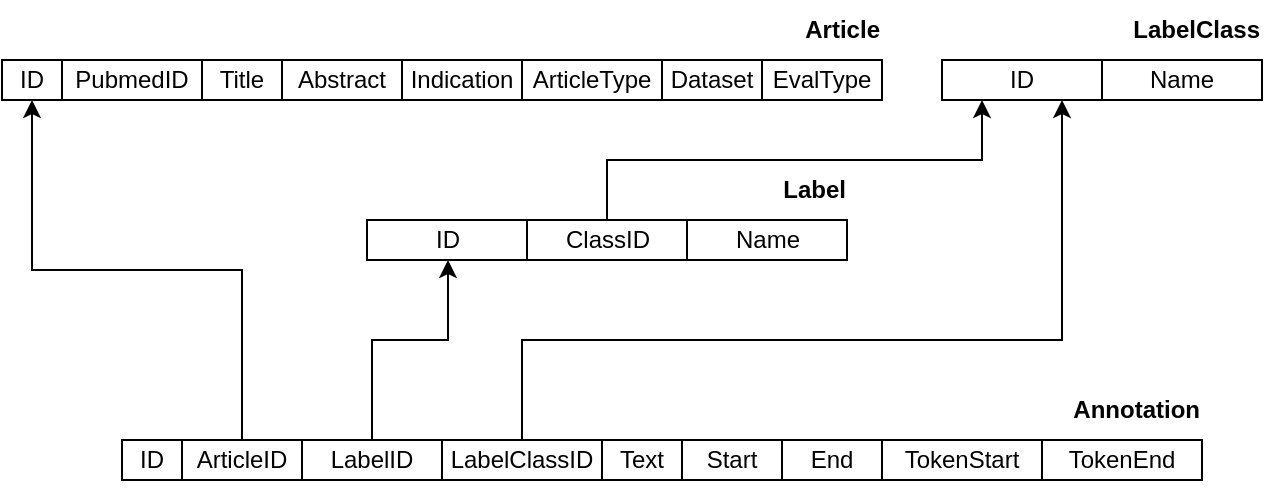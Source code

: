 <mxfile version="24.1.0" type="device">
  <diagram name="Page-1" id="fdKUa2GwPgqTASvRC1Uo">
    <mxGraphModel dx="1195" dy="703" grid="1" gridSize="10" guides="1" tooltips="1" connect="1" arrows="1" fold="1" page="1" pageScale="1" pageWidth="850" pageHeight="1100" math="0" shadow="0">
      <root>
        <mxCell id="0" />
        <mxCell id="1" parent="0" />
        <mxCell id="3QGvLhqy00PiCf9Bn6ms-1" value="ID" style="rounded=0;whiteSpace=wrap;html=1;" vertex="1" parent="1">
          <mxGeometry x="80" y="540" width="30" height="20" as="geometry" />
        </mxCell>
        <mxCell id="3QGvLhqy00PiCf9Bn6ms-43" style="edgeStyle=orthogonalEdgeStyle;rounded=0;orthogonalLoop=1;jettySize=auto;html=1;exitX=0.5;exitY=0;exitDx=0;exitDy=0;entryX=0.5;entryY=1;entryDx=0;entryDy=0;" edge="1" parent="1" source="3QGvLhqy00PiCf9Bn6ms-2" target="3QGvLhqy00PiCf9Bn6ms-33">
          <mxGeometry relative="1" as="geometry" />
        </mxCell>
        <mxCell id="3QGvLhqy00PiCf9Bn6ms-2" value="ArticleID" style="rounded=0;whiteSpace=wrap;html=1;" vertex="1" parent="1">
          <mxGeometry x="110" y="540" width="60" height="20" as="geometry" />
        </mxCell>
        <mxCell id="3QGvLhqy00PiCf9Bn6ms-3" value="Text" style="rounded=0;whiteSpace=wrap;html=1;" vertex="1" parent="1">
          <mxGeometry x="320" y="540" width="40" height="20" as="geometry" />
        </mxCell>
        <mxCell id="3QGvLhqy00PiCf9Bn6ms-4" value="Start" style="rounded=0;whiteSpace=wrap;html=1;" vertex="1" parent="1">
          <mxGeometry x="360" y="540" width="50" height="20" as="geometry" />
        </mxCell>
        <mxCell id="3QGvLhqy00PiCf9Bn6ms-5" value="End" style="rounded=0;whiteSpace=wrap;html=1;" vertex="1" parent="1">
          <mxGeometry x="410" y="540" width="50" height="20" as="geometry" />
        </mxCell>
        <mxCell id="3QGvLhqy00PiCf9Bn6ms-6" value="TokenStart" style="rounded=0;whiteSpace=wrap;html=1;" vertex="1" parent="1">
          <mxGeometry x="460" y="540" width="80" height="20" as="geometry" />
        </mxCell>
        <mxCell id="3QGvLhqy00PiCf9Bn6ms-7" value="TokenEnd" style="rounded=0;whiteSpace=wrap;html=1;" vertex="1" parent="1">
          <mxGeometry x="540" y="540" width="80" height="20" as="geometry" />
        </mxCell>
        <mxCell id="3QGvLhqy00PiCf9Bn6ms-23" style="edgeStyle=orthogonalEdgeStyle;rounded=0;orthogonalLoop=1;jettySize=auto;html=1;exitX=0.5;exitY=0;exitDx=0;exitDy=0;entryX=0.5;entryY=1;entryDx=0;entryDy=0;" edge="1" parent="1" source="3QGvLhqy00PiCf9Bn6ms-8" target="3QGvLhqy00PiCf9Bn6ms-16">
          <mxGeometry relative="1" as="geometry">
            <Array as="points">
              <mxPoint x="205" y="490" />
              <mxPoint x="243" y="490" />
              <mxPoint x="243" y="450" />
            </Array>
          </mxGeometry>
        </mxCell>
        <mxCell id="3QGvLhqy00PiCf9Bn6ms-8" value="LabelID" style="rounded=0;whiteSpace=wrap;html=1;" vertex="1" parent="1">
          <mxGeometry x="170" y="540" width="70" height="20" as="geometry" />
        </mxCell>
        <mxCell id="3QGvLhqy00PiCf9Bn6ms-16" value="ID" style="rounded=0;whiteSpace=wrap;html=1;" vertex="1" parent="1">
          <mxGeometry x="202.5" y="430" width="80" height="20" as="geometry" />
        </mxCell>
        <mxCell id="3QGvLhqy00PiCf9Bn6ms-17" value="Name" style="rounded=0;whiteSpace=wrap;html=1;" vertex="1" parent="1">
          <mxGeometry x="362.5" y="430" width="80" height="20" as="geometry" />
        </mxCell>
        <mxCell id="3QGvLhqy00PiCf9Bn6ms-18" value="ID" style="rounded=0;whiteSpace=wrap;html=1;" vertex="1" parent="1">
          <mxGeometry x="490" y="350" width="80" height="20" as="geometry" />
        </mxCell>
        <mxCell id="3QGvLhqy00PiCf9Bn6ms-19" value="Name" style="rounded=0;whiteSpace=wrap;html=1;" vertex="1" parent="1">
          <mxGeometry x="570" y="350" width="80" height="20" as="geometry" />
        </mxCell>
        <mxCell id="3QGvLhqy00PiCf9Bn6ms-24" style="edgeStyle=orthogonalEdgeStyle;rounded=0;orthogonalLoop=1;jettySize=auto;html=1;exitX=0.5;exitY=0;exitDx=0;exitDy=0;entryX=0.75;entryY=1;entryDx=0;entryDy=0;" edge="1" parent="1" source="3QGvLhqy00PiCf9Bn6ms-20" target="3QGvLhqy00PiCf9Bn6ms-18">
          <mxGeometry relative="1" as="geometry">
            <mxPoint x="530" y="440" as="targetPoint" />
            <Array as="points">
              <mxPoint x="280" y="490" />
              <mxPoint x="550" y="490" />
            </Array>
          </mxGeometry>
        </mxCell>
        <mxCell id="3QGvLhqy00PiCf9Bn6ms-20" value="LabelClassID" style="rounded=0;whiteSpace=wrap;html=1;" vertex="1" parent="1">
          <mxGeometry x="240" y="540" width="80" height="20" as="geometry" />
        </mxCell>
        <mxCell id="3QGvLhqy00PiCf9Bn6ms-21" style="edgeStyle=orthogonalEdgeStyle;rounded=0;orthogonalLoop=1;jettySize=auto;html=1;exitX=0.5;exitY=1;exitDx=0;exitDy=0;" edge="1" parent="1" source="3QGvLhqy00PiCf9Bn6ms-8" target="3QGvLhqy00PiCf9Bn6ms-8">
          <mxGeometry relative="1" as="geometry" />
        </mxCell>
        <mxCell id="3QGvLhqy00PiCf9Bn6ms-26" style="edgeStyle=orthogonalEdgeStyle;rounded=0;orthogonalLoop=1;jettySize=auto;html=1;exitX=0.5;exitY=0;exitDx=0;exitDy=0;entryX=0.25;entryY=1;entryDx=0;entryDy=0;" edge="1" parent="1" source="3QGvLhqy00PiCf9Bn6ms-25" target="3QGvLhqy00PiCf9Bn6ms-18">
          <mxGeometry relative="1" as="geometry" />
        </mxCell>
        <mxCell id="3QGvLhqy00PiCf9Bn6ms-25" value="ClassID" style="rounded=0;whiteSpace=wrap;html=1;" vertex="1" parent="1">
          <mxGeometry x="282.5" y="430" width="80" height="20" as="geometry" />
        </mxCell>
        <mxCell id="3QGvLhqy00PiCf9Bn6ms-29" value="Label" style="text;html=1;align=right;verticalAlign=middle;resizable=0;points=[];autosize=1;strokeColor=none;fillColor=none;fontStyle=1" vertex="1" parent="1">
          <mxGeometry x="392.5" y="400" width="50" height="30" as="geometry" />
        </mxCell>
        <mxCell id="3QGvLhqy00PiCf9Bn6ms-30" value="LabelClass" style="text;html=1;align=right;verticalAlign=middle;resizable=0;points=[];autosize=1;strokeColor=none;fillColor=none;fontStyle=1" vertex="1" parent="1">
          <mxGeometry x="570" y="320" width="80" height="30" as="geometry" />
        </mxCell>
        <mxCell id="3QGvLhqy00PiCf9Bn6ms-31" value="Annotation" style="text;html=1;align=right;verticalAlign=middle;resizable=0;points=[];autosize=1;strokeColor=none;fillColor=none;fontStyle=1" vertex="1" parent="1">
          <mxGeometry x="540" y="510" width="80" height="30" as="geometry" />
        </mxCell>
        <mxCell id="3QGvLhqy00PiCf9Bn6ms-33" value="ID" style="rounded=0;whiteSpace=wrap;html=1;" vertex="1" parent="1">
          <mxGeometry x="20" y="350" width="30" height="20" as="geometry" />
        </mxCell>
        <mxCell id="3QGvLhqy00PiCf9Bn6ms-34" value="Title" style="rounded=0;whiteSpace=wrap;html=1;" vertex="1" parent="1">
          <mxGeometry x="120" y="350" width="40" height="20" as="geometry" />
        </mxCell>
        <mxCell id="3QGvLhqy00PiCf9Bn6ms-35" value="PubmedID" style="rounded=0;whiteSpace=wrap;html=1;" vertex="1" parent="1">
          <mxGeometry x="50" y="350" width="70" height="20" as="geometry" />
        </mxCell>
        <mxCell id="3QGvLhqy00PiCf9Bn6ms-36" value="Abstract" style="rounded=0;whiteSpace=wrap;html=1;" vertex="1" parent="1">
          <mxGeometry x="160" y="350" width="60" height="20" as="geometry" />
        </mxCell>
        <mxCell id="3QGvLhqy00PiCf9Bn6ms-37" value="ArticleType" style="rounded=0;whiteSpace=wrap;html=1;" vertex="1" parent="1">
          <mxGeometry x="280" y="350" width="70" height="20" as="geometry" />
        </mxCell>
        <mxCell id="3QGvLhqy00PiCf9Bn6ms-38" value="Indication" style="rounded=0;whiteSpace=wrap;html=1;" vertex="1" parent="1">
          <mxGeometry x="220" y="350" width="60" height="20" as="geometry" />
        </mxCell>
        <mxCell id="3QGvLhqy00PiCf9Bn6ms-39" value="Dataset" style="rounded=0;whiteSpace=wrap;html=1;" vertex="1" parent="1">
          <mxGeometry x="350" y="350" width="50" height="20" as="geometry" />
        </mxCell>
        <mxCell id="3QGvLhqy00PiCf9Bn6ms-40" value="EvalType" style="rounded=0;whiteSpace=wrap;html=1;" vertex="1" parent="1">
          <mxGeometry x="400" y="350" width="60" height="20" as="geometry" />
        </mxCell>
        <mxCell id="3QGvLhqy00PiCf9Bn6ms-41" value="Article" style="text;html=1;align=right;verticalAlign=middle;resizable=0;points=[];autosize=1;strokeColor=none;fillColor=none;fontStyle=1" vertex="1" parent="1">
          <mxGeometry x="400" y="320" width="60" height="30" as="geometry" />
        </mxCell>
      </root>
    </mxGraphModel>
  </diagram>
</mxfile>
